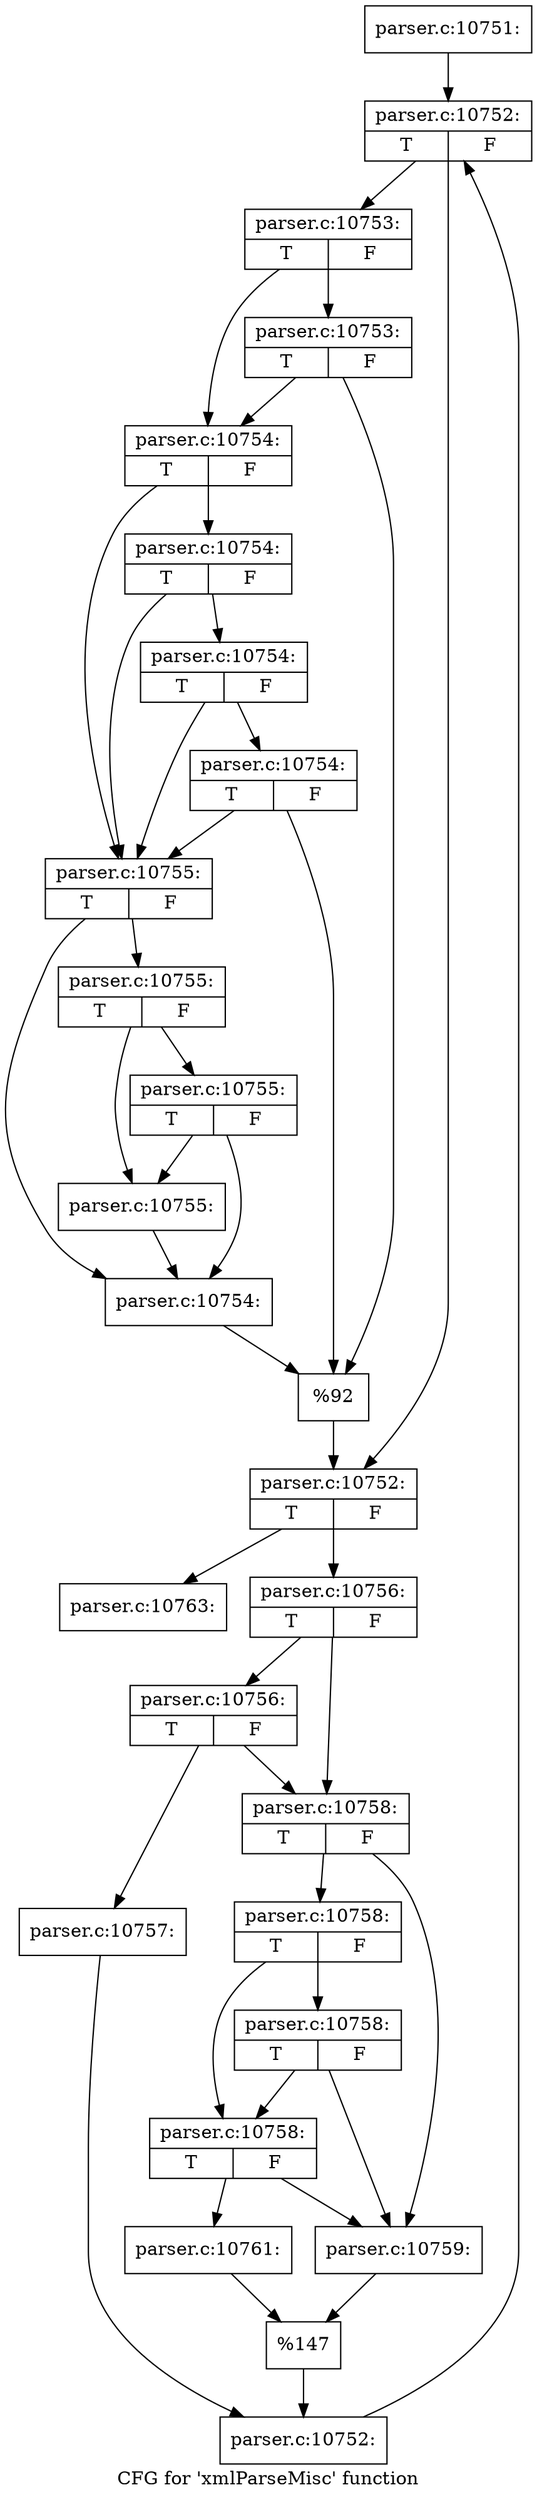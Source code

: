digraph "CFG for 'xmlParseMisc' function" {
	label="CFG for 'xmlParseMisc' function";

	Node0x5db8d50 [shape=record,label="{parser.c:10751:}"];
	Node0x5db8d50 -> Node0x5db8de0;
	Node0x5db8de0 [shape=record,label="{parser.c:10752:|{<s0>T|<s1>F}}"];
	Node0x5db8de0 -> Node0x5d9b020;
	Node0x5db8de0 -> Node0x5d9afd0;
	Node0x5d9b020 [shape=record,label="{parser.c:10753:|{<s0>T|<s1>F}}"];
	Node0x5d9b020 -> Node0x5db9930;
	Node0x5d9b020 -> Node0x5db98b0;
	Node0x5db9930 [shape=record,label="{parser.c:10753:|{<s0>T|<s1>F}}"];
	Node0x5db9930 -> Node0x5b15c20;
	Node0x5db9930 -> Node0x5db98b0;
	Node0x5db98b0 [shape=record,label="{parser.c:10754:|{<s0>T|<s1>F}}"];
	Node0x5db98b0 -> Node0x5dba4f0;
	Node0x5db98b0 -> Node0x5db9860;
	Node0x5dba4f0 [shape=record,label="{parser.c:10754:|{<s0>T|<s1>F}}"];
	Node0x5dba4f0 -> Node0x5dba4a0;
	Node0x5dba4f0 -> Node0x5db9860;
	Node0x5dba4a0 [shape=record,label="{parser.c:10754:|{<s0>T|<s1>F}}"];
	Node0x5dba4a0 -> Node0x5dba420;
	Node0x5dba4a0 -> Node0x5db9860;
	Node0x5dba420 [shape=record,label="{parser.c:10754:|{<s0>T|<s1>F}}"];
	Node0x5dba420 -> Node0x5b15c20;
	Node0x5dba420 -> Node0x5db9860;
	Node0x5db9860 [shape=record,label="{parser.c:10755:|{<s0>T|<s1>F}}"];
	Node0x5db9860 -> Node0x5dbb8c0;
	Node0x5db9860 -> Node0x5dbb960;
	Node0x5dbb960 [shape=record,label="{parser.c:10755:|{<s0>T|<s1>F}}"];
	Node0x5dbb960 -> Node0x5dbbe40;
	Node0x5dbb960 -> Node0x5dbb910;
	Node0x5dbbe40 [shape=record,label="{parser.c:10755:|{<s0>T|<s1>F}}"];
	Node0x5dbbe40 -> Node0x5dbb8c0;
	Node0x5dbbe40 -> Node0x5dbb910;
	Node0x5dbb910 [shape=record,label="{parser.c:10755:}"];
	Node0x5dbb910 -> Node0x5dbb8c0;
	Node0x5dbb8c0 [shape=record,label="{parser.c:10754:}"];
	Node0x5dbb8c0 -> Node0x5b15c20;
	Node0x5b15c20 [shape=record,label="{%92}"];
	Node0x5b15c20 -> Node0x5d9afd0;
	Node0x5d9afd0 [shape=record,label="{parser.c:10752:|{<s0>T|<s1>F}}"];
	Node0x5d9afd0 -> Node0x5dbb870;
	Node0x5d9afd0 -> Node0x5db8f80;
	Node0x5dbb870 [shape=record,label="{parser.c:10756:|{<s0>T|<s1>F}}"];
	Node0x5dbb870 -> Node0x5dbcf80;
	Node0x5dbb870 -> Node0x5dbcf30;
	Node0x5dbcf80 [shape=record,label="{parser.c:10756:|{<s0>T|<s1>F}}"];
	Node0x5dbcf80 -> Node0x5dbc6f0;
	Node0x5dbcf80 -> Node0x5dbcf30;
	Node0x5dbc6f0 [shape=record,label="{parser.c:10757:}"];
	Node0x5dbc6f0 -> Node0x5dbcee0;
	Node0x5dbcf30 [shape=record,label="{parser.c:10758:|{<s0>T|<s1>F}}"];
	Node0x5dbcf30 -> Node0x5dbdcd0;
	Node0x5dbcf30 -> Node0x5dbde40;
	Node0x5dbde40 [shape=record,label="{parser.c:10758:|{<s0>T|<s1>F}}"];
	Node0x5dbde40 -> Node0x5dbe320;
	Node0x5dbde40 -> Node0x5dbddc0;
	Node0x5dbe320 [shape=record,label="{parser.c:10758:|{<s0>T|<s1>F}}"];
	Node0x5dbe320 -> Node0x5dbdcd0;
	Node0x5dbe320 -> Node0x5dbddc0;
	Node0x5dbddc0 [shape=record,label="{parser.c:10758:|{<s0>T|<s1>F}}"];
	Node0x5dbddc0 -> Node0x5dbdcd0;
	Node0x5dbddc0 -> Node0x5dbdd70;
	Node0x5dbdcd0 [shape=record,label="{parser.c:10759:}"];
	Node0x5dbdcd0 -> Node0x5dbdd20;
	Node0x5dbdd70 [shape=record,label="{parser.c:10761:}"];
	Node0x5dbdd70 -> Node0x5dbdd20;
	Node0x5dbdd20 [shape=record,label="{%147}"];
	Node0x5dbdd20 -> Node0x5dbcee0;
	Node0x5dbcee0 [shape=record,label="{parser.c:10752:}"];
	Node0x5dbcee0 -> Node0x5db8de0;
	Node0x5db8f80 [shape=record,label="{parser.c:10763:}"];
}
